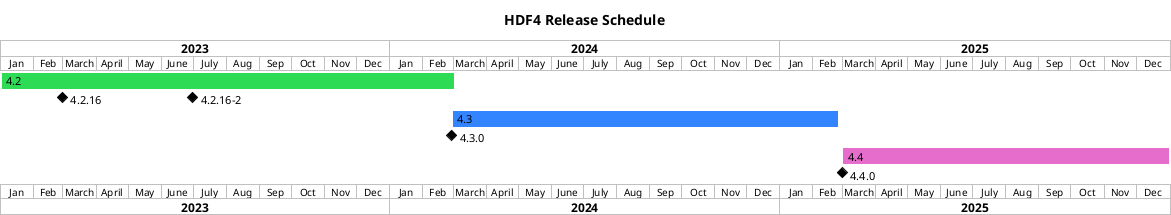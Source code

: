 @startgantt

title HDF4 Release Schedule

projectscale monthly
Project starts 2023-01-01

[4.2] starts 2022-01-01 and lasts 61 weeks
[4.2.16] happens 2023-02-28
[4.2.16-2] happens 2023-06-30
[4.2.16-2] displays on same row as [4.2.16]
[4.2] is colored in #2EDB54

[4.3] starts 2024-02-28 and lasts 52 weeks
[4.3.0] happens 2024-02-28
[4.3] is colored in #3385FF

[4.4] starts 2025-02-28 and lasts 44 weeks
[4.4.0] happens 2025-02-28
[4.4] is colored in #E66DCB

@endgantt
